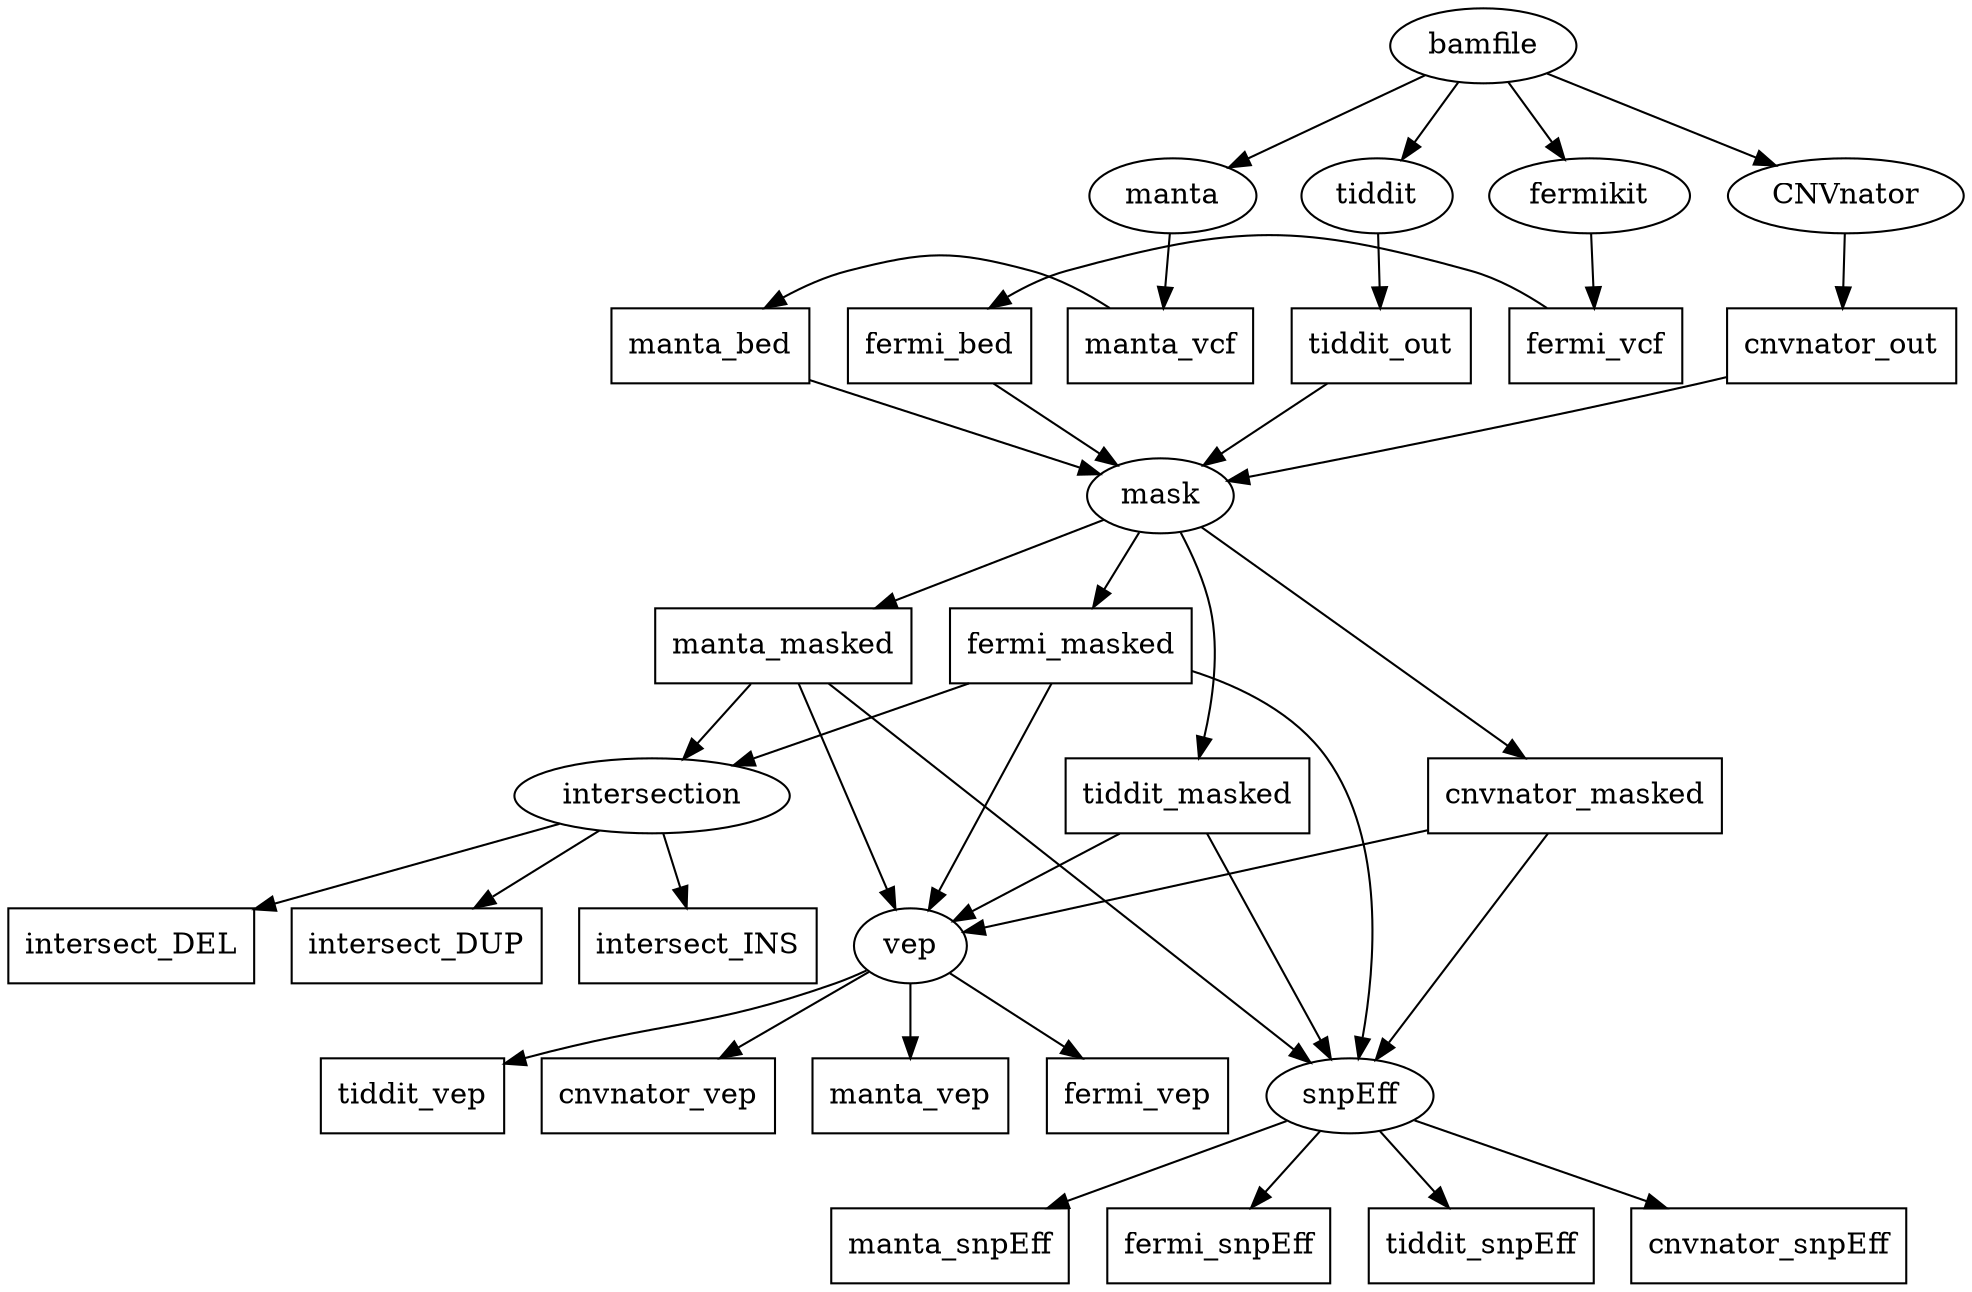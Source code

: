 digraph {
    { node [shape=box];
        tiddit_out;
        cnvnator_out;
        manta_vcf;
        manta_bed;
        fermi_vcf;
        fermi_bed;
        manta_masked;
        fermi_masked;
        manta_snpEff;
        fermi_snpEff;
        manta_vep;
        fermi_vep;
        intersect_DEL;
        intersect_DUP;
        intersect_INS;
        tiddit_masked;
        cnvnator_masked;
        tiddit_vep;
        cnvnator_vep
        tiddit_snpEff
        cnvnator_snpEff
    }

    bamfile -> manta -> manta_vcf -> manta_bed;
    bamfile -> fermikit -> fermi_vcf -> fermi_bed;
    bamfile -> tiddit -> tiddit_out
    bamfile -> CNVnator -> cnvnator_out

    { manta_bed; fermi_bed; tiddit_out; cnvnator_out } -> mask
        -> { manta_masked; fermi_masked; tiddit_masked; cnvnator_masked };

    { manta_masked; fermi_masked } -> intersection;
    intersection -> { intersect_DEL; intersect_INS; intersect_DUP };

    {manta_masked; fermi_masked; tiddit_masked; cnvnator_masked} -> snpEff
        -> { manta_snpEff; fermi_snpEff; tiddit_snpEff; cnvnator_snpEff };
    {manta_masked; fermi_masked; tiddit_masked; cnvnator_masked} -> vep 
        -> { manta_vep; fermi_vep; tiddit_vep; cnvnator_vep };

    { rank = same; manta; fermikit; tiddit; CNVnator }
    { rank = same; manta_bed; fermi_bed; manta_vcf; fermi_vcf }
    { rank = same; intersect_DUP; intersect_INS; intersect_DEL; vep }
    { rank = same; manta_vep; fermi_vep; tiddit_vep; cnvnator_vep; snpEff }
}
